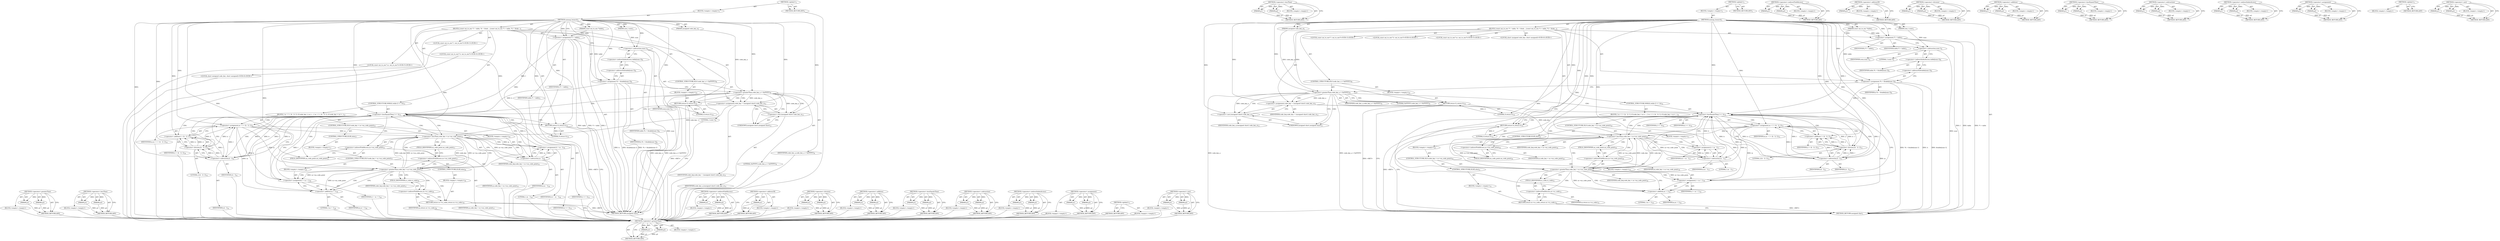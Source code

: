 digraph "&lt;operator&gt;.cast" {
vulnerable_136 [label=<(METHOD,&lt;operator&gt;.greaterThan)>];
vulnerable_137 [label=<(PARAM,p1)>];
vulnerable_138 [label=<(PARAM,p2)>];
vulnerable_139 [label=<(BLOCK,&lt;empty&gt;,&lt;empty&gt;)>];
vulnerable_140 [label=<(METHOD_RETURN,ANY)>];
vulnerable_161 [label=<(METHOD,&lt;operator&gt;.lessThan)>];
vulnerable_162 [label=<(PARAM,p1)>];
vulnerable_163 [label=<(PARAM,p2)>];
vulnerable_164 [label=<(BLOCK,&lt;empty&gt;,&lt;empty&gt;)>];
vulnerable_165 [label=<(METHOD_RETURN,ANY)>];
vulnerable_6 [label=<(METHOD,&lt;global&gt;)<SUB>1</SUB>>];
vulnerable_7 [label=<(BLOCK,&lt;empty&gt;,&lt;empty&gt;)<SUB>1</SUB>>];
vulnerable_8 [label=<(METHOD,unimap_bsearch)<SUB>1</SUB>>];
vulnerable_9 [label=<(PARAM,const uni_to_enc *table)<SUB>1</SUB>>];
vulnerable_10 [label=<(PARAM,unsigned code_key_a)<SUB>1</SUB>>];
vulnerable_11 [label=<(PARAM,size_t num)<SUB>1</SUB>>];
vulnerable_12 [label=<(BLOCK,{
	const uni_to_enc *l = table,
					 *h = &amp;tab...,{
	const uni_to_enc *l = table,
					 *h = &amp;tab...)<SUB>2</SUB>>];
vulnerable_13 [label="<(LOCAL,const uni_to_enc* l: uni_to_enc*)<SUB>3</SUB>>"];
vulnerable_14 [label="<(LOCAL,const uni_to_enc* h: uni_to_enc*)<SUB>4</SUB>>"];
vulnerable_15 [label="<(LOCAL,const uni_to_enc* m: uni_to_enc*)<SUB>5</SUB>>"];
vulnerable_16 [label=<(&lt;operator&gt;.assignment,*l = table)<SUB>3</SUB>>];
vulnerable_17 [label=<(IDENTIFIER,l,*l = table)<SUB>3</SUB>>];
vulnerable_18 [label=<(IDENTIFIER,table,*l = table)<SUB>3</SUB>>];
vulnerable_19 [label=<(&lt;operator&gt;.assignment,*h = &amp;table[num-1])<SUB>4</SUB>>];
vulnerable_20 [label=<(IDENTIFIER,h,*h = &amp;table[num-1])<SUB>4</SUB>>];
vulnerable_21 [label=<(&lt;operator&gt;.addressOf,&amp;table[num-1])<SUB>4</SUB>>];
vulnerable_22 [label=<(&lt;operator&gt;.indirectIndexAccess,table[num-1])<SUB>4</SUB>>];
vulnerable_23 [label=<(IDENTIFIER,table,*h = &amp;table[num-1])<SUB>4</SUB>>];
vulnerable_24 [label=<(&lt;operator&gt;.subtraction,num-1)<SUB>4</SUB>>];
vulnerable_25 [label=<(IDENTIFIER,num,num-1)<SUB>4</SUB>>];
vulnerable_26 [label=<(LITERAL,1,num-1)<SUB>4</SUB>>];
vulnerable_27 [label="<(LOCAL,short unsigned code_key: short unsigned)<SUB>6</SUB>>"];
vulnerable_28 [label=<(CONTROL_STRUCTURE,IF,if (code_key_a &gt; 0xFFFFU))<SUB>9</SUB>>];
vulnerable_29 [label=<(&lt;operator&gt;.greaterThan,code_key_a &gt; 0xFFFFU)<SUB>9</SUB>>];
vulnerable_30 [label=<(IDENTIFIER,code_key_a,code_key_a &gt; 0xFFFFU)<SUB>9</SUB>>];
vulnerable_31 [label=<(LITERAL,0xFFFFU,code_key_a &gt; 0xFFFFU)<SUB>9</SUB>>];
vulnerable_32 [label=<(BLOCK,&lt;empty&gt;,&lt;empty&gt;)<SUB>10</SUB>>];
vulnerable_33 [label=<(RETURN,return 0;,return 0;)<SUB>10</SUB>>];
vulnerable_34 [label=<(LITERAL,0,return 0;)<SUB>10</SUB>>];
vulnerable_35 [label=<(&lt;operator&gt;.assignment,code_key = (unsigned short) code_key_a)<SUB>12</SUB>>];
vulnerable_36 [label=<(IDENTIFIER,code_key,code_key = (unsigned short) code_key_a)<SUB>12</SUB>>];
vulnerable_37 [label=<(&lt;operator&gt;.cast,(unsigned short) code_key_a)<SUB>12</SUB>>];
vulnerable_38 [label=<(UNKNOWN,unsigned short,unsigned short)<SUB>12</SUB>>];
vulnerable_39 [label=<(IDENTIFIER,code_key_a,(unsigned short) code_key_a)<SUB>12</SUB>>];
vulnerable_40 [label=<(CONTROL_STRUCTURE,WHILE,while (l &lt;= h))<SUB>13</SUB>>];
vulnerable_41 [label=<(&lt;operator&gt;.lessEqualsThan,l &lt;= h)<SUB>13</SUB>>];
vulnerable_42 [label=<(IDENTIFIER,l,l &lt;= h)<SUB>13</SUB>>];
vulnerable_43 [label=<(IDENTIFIER,h,l &lt;= h)<SUB>13</SUB>>];
vulnerable_44 [label=<(BLOCK,{
 		m = l + (h - l) / 2;
 		if (code_key &lt; m-&gt;...,{
 		m = l + (h - l) / 2;
 		if (code_key &lt; m-&gt;...)<SUB>13</SUB>>];
vulnerable_45 [label=<(&lt;operator&gt;.assignment,m = l + (h - l) / 2)<SUB>14</SUB>>];
vulnerable_46 [label=<(IDENTIFIER,m,m = l + (h - l) / 2)<SUB>14</SUB>>];
vulnerable_47 [label=<(&lt;operator&gt;.addition,l + (h - l) / 2)<SUB>14</SUB>>];
vulnerable_48 [label=<(IDENTIFIER,l,l + (h - l) / 2)<SUB>14</SUB>>];
vulnerable_49 [label=<(&lt;operator&gt;.division,(h - l) / 2)<SUB>14</SUB>>];
vulnerable_50 [label=<(&lt;operator&gt;.subtraction,h - l)<SUB>14</SUB>>];
vulnerable_51 [label=<(IDENTIFIER,h,h - l)<SUB>14</SUB>>];
vulnerable_52 [label=<(IDENTIFIER,l,h - l)<SUB>14</SUB>>];
vulnerable_53 [label=<(LITERAL,2,(h - l) / 2)<SUB>14</SUB>>];
vulnerable_54 [label=<(CONTROL_STRUCTURE,IF,if (code_key &lt; m-&gt;un_code_point))<SUB>15</SUB>>];
vulnerable_55 [label=<(&lt;operator&gt;.lessThan,code_key &lt; m-&gt;un_code_point)<SUB>15</SUB>>];
vulnerable_56 [label=<(IDENTIFIER,code_key,code_key &lt; m-&gt;un_code_point)<SUB>15</SUB>>];
vulnerable_57 [label=<(&lt;operator&gt;.indirectFieldAccess,m-&gt;un_code_point)<SUB>15</SUB>>];
vulnerable_58 [label=<(IDENTIFIER,m,code_key &lt; m-&gt;un_code_point)<SUB>15</SUB>>];
vulnerable_59 [label=<(FIELD_IDENTIFIER,un_code_point,un_code_point)<SUB>15</SUB>>];
vulnerable_60 [label=<(BLOCK,&lt;empty&gt;,&lt;empty&gt;)<SUB>16</SUB>>];
vulnerable_61 [label=<(&lt;operator&gt;.assignment,h = m - 1)<SUB>16</SUB>>];
vulnerable_62 [label=<(IDENTIFIER,h,h = m - 1)<SUB>16</SUB>>];
vulnerable_63 [label=<(&lt;operator&gt;.subtraction,m - 1)<SUB>16</SUB>>];
vulnerable_64 [label=<(IDENTIFIER,m,m - 1)<SUB>16</SUB>>];
vulnerable_65 [label=<(LITERAL,1,m - 1)<SUB>16</SUB>>];
vulnerable_66 [label=<(CONTROL_STRUCTURE,ELSE,else)<SUB>17</SUB>>];
vulnerable_67 [label=<(BLOCK,&lt;empty&gt;,&lt;empty&gt;)<SUB>17</SUB>>];
vulnerable_68 [label=<(CONTROL_STRUCTURE,IF,if (code_key &gt; m-&gt;un_code_point))<SUB>17</SUB>>];
vulnerable_69 [label=<(&lt;operator&gt;.greaterThan,code_key &gt; m-&gt;un_code_point)<SUB>17</SUB>>];
vulnerable_70 [label=<(IDENTIFIER,code_key,code_key &gt; m-&gt;un_code_point)<SUB>17</SUB>>];
vulnerable_71 [label=<(&lt;operator&gt;.indirectFieldAccess,m-&gt;un_code_point)<SUB>17</SUB>>];
vulnerable_72 [label=<(IDENTIFIER,m,code_key &gt; m-&gt;un_code_point)<SUB>17</SUB>>];
vulnerable_73 [label=<(FIELD_IDENTIFIER,un_code_point,un_code_point)<SUB>17</SUB>>];
vulnerable_74 [label=<(BLOCK,&lt;empty&gt;,&lt;empty&gt;)<SUB>18</SUB>>];
vulnerable_75 [label=<(&lt;operator&gt;.assignment,l = m + 1)<SUB>18</SUB>>];
vulnerable_76 [label=<(IDENTIFIER,l,l = m + 1)<SUB>18</SUB>>];
vulnerable_77 [label=<(&lt;operator&gt;.addition,m + 1)<SUB>18</SUB>>];
vulnerable_78 [label=<(IDENTIFIER,m,m + 1)<SUB>18</SUB>>];
vulnerable_79 [label=<(LITERAL,1,m + 1)<SUB>18</SUB>>];
vulnerable_80 [label=<(CONTROL_STRUCTURE,ELSE,else)<SUB>20</SUB>>];
vulnerable_81 [label=<(BLOCK,&lt;empty&gt;,&lt;empty&gt;)<SUB>20</SUB>>];
vulnerable_82 [label=<(RETURN,return m-&gt;cs_code;,return m-&gt;cs_code;)<SUB>20</SUB>>];
vulnerable_83 [label=<(&lt;operator&gt;.indirectFieldAccess,m-&gt;cs_code)<SUB>20</SUB>>];
vulnerable_84 [label=<(IDENTIFIER,m,return m-&gt;cs_code;)<SUB>20</SUB>>];
vulnerable_85 [label=<(FIELD_IDENTIFIER,cs_code,cs_code)<SUB>20</SUB>>];
vulnerable_86 [label=<(RETURN,return 0;,return 0;)<SUB>22</SUB>>];
vulnerable_87 [label=<(LITERAL,0,return 0;)<SUB>22</SUB>>];
vulnerable_88 [label=<(METHOD_RETURN,unsigned char)<SUB>1</SUB>>];
vulnerable_90 [label=<(METHOD_RETURN,ANY)<SUB>1</SUB>>];
vulnerable_166 [label=<(METHOD,&lt;operator&gt;.indirectFieldAccess)>];
vulnerable_167 [label=<(PARAM,p1)>];
vulnerable_168 [label=<(PARAM,p2)>];
vulnerable_169 [label=<(BLOCK,&lt;empty&gt;,&lt;empty&gt;)>];
vulnerable_170 [label=<(METHOD_RETURN,ANY)>];
vulnerable_122 [label=<(METHOD,&lt;operator&gt;.addressOf)>];
vulnerable_123 [label=<(PARAM,p1)>];
vulnerable_124 [label=<(BLOCK,&lt;empty&gt;,&lt;empty&gt;)>];
vulnerable_125 [label=<(METHOD_RETURN,ANY)>];
vulnerable_156 [label=<(METHOD,&lt;operator&gt;.division)>];
vulnerable_157 [label=<(PARAM,p1)>];
vulnerable_158 [label=<(PARAM,p2)>];
vulnerable_159 [label=<(BLOCK,&lt;empty&gt;,&lt;empty&gt;)>];
vulnerable_160 [label=<(METHOD_RETURN,ANY)>];
vulnerable_151 [label=<(METHOD,&lt;operator&gt;.addition)>];
vulnerable_152 [label=<(PARAM,p1)>];
vulnerable_153 [label=<(PARAM,p2)>];
vulnerable_154 [label=<(BLOCK,&lt;empty&gt;,&lt;empty&gt;)>];
vulnerable_155 [label=<(METHOD_RETURN,ANY)>];
vulnerable_146 [label=<(METHOD,&lt;operator&gt;.lessEqualsThan)>];
vulnerable_147 [label=<(PARAM,p1)>];
vulnerable_148 [label=<(PARAM,p2)>];
vulnerable_149 [label=<(BLOCK,&lt;empty&gt;,&lt;empty&gt;)>];
vulnerable_150 [label=<(METHOD_RETURN,ANY)>];
vulnerable_131 [label=<(METHOD,&lt;operator&gt;.subtraction)>];
vulnerable_132 [label=<(PARAM,p1)>];
vulnerable_133 [label=<(PARAM,p2)>];
vulnerable_134 [label=<(BLOCK,&lt;empty&gt;,&lt;empty&gt;)>];
vulnerable_135 [label=<(METHOD_RETURN,ANY)>];
vulnerable_126 [label=<(METHOD,&lt;operator&gt;.indirectIndexAccess)>];
vulnerable_127 [label=<(PARAM,p1)>];
vulnerable_128 [label=<(PARAM,p2)>];
vulnerable_129 [label=<(BLOCK,&lt;empty&gt;,&lt;empty&gt;)>];
vulnerable_130 [label=<(METHOD_RETURN,ANY)>];
vulnerable_117 [label=<(METHOD,&lt;operator&gt;.assignment)>];
vulnerable_118 [label=<(PARAM,p1)>];
vulnerable_119 [label=<(PARAM,p2)>];
vulnerable_120 [label=<(BLOCK,&lt;empty&gt;,&lt;empty&gt;)>];
vulnerable_121 [label=<(METHOD_RETURN,ANY)>];
vulnerable_111 [label=<(METHOD,&lt;global&gt;)<SUB>1</SUB>>];
vulnerable_112 [label=<(BLOCK,&lt;empty&gt;,&lt;empty&gt;)>];
vulnerable_113 [label=<(METHOD_RETURN,ANY)>];
vulnerable_141 [label=<(METHOD,&lt;operator&gt;.cast)>];
vulnerable_142 [label=<(PARAM,p1)>];
vulnerable_143 [label=<(PARAM,p2)>];
vulnerable_144 [label=<(BLOCK,&lt;empty&gt;,&lt;empty&gt;)>];
vulnerable_145 [label=<(METHOD_RETURN,ANY)>];
fixed_136 [label=<(METHOD,&lt;operator&gt;.greaterThan)>];
fixed_137 [label=<(PARAM,p1)>];
fixed_138 [label=<(PARAM,p2)>];
fixed_139 [label=<(BLOCK,&lt;empty&gt;,&lt;empty&gt;)>];
fixed_140 [label=<(METHOD_RETURN,ANY)>];
fixed_161 [label=<(METHOD,&lt;operator&gt;.lessThan)>];
fixed_162 [label=<(PARAM,p1)>];
fixed_163 [label=<(PARAM,p2)>];
fixed_164 [label=<(BLOCK,&lt;empty&gt;,&lt;empty&gt;)>];
fixed_165 [label=<(METHOD_RETURN,ANY)>];
fixed_6 [label=<(METHOD,&lt;global&gt;)<SUB>1</SUB>>];
fixed_7 [label=<(BLOCK,&lt;empty&gt;,&lt;empty&gt;)<SUB>1</SUB>>];
fixed_8 [label=<(METHOD,unimap_bsearch)<SUB>1</SUB>>];
fixed_9 [label=<(PARAM,const uni_to_enc *table)<SUB>1</SUB>>];
fixed_10 [label=<(PARAM,unsigned code_key_a)<SUB>1</SUB>>];
fixed_11 [label=<(PARAM,size_t num)<SUB>1</SUB>>];
fixed_12 [label=<(BLOCK,{
	const uni_to_enc *l = table,
					 *h = &amp;tab...,{
	const uni_to_enc *l = table,
					 *h = &amp;tab...)<SUB>2</SUB>>];
fixed_13 [label="<(LOCAL,const uni_to_enc* l: uni_to_enc*)<SUB>3</SUB>>"];
fixed_14 [label="<(LOCAL,const uni_to_enc* h: uni_to_enc*)<SUB>4</SUB>>"];
fixed_15 [label="<(LOCAL,const uni_to_enc* m: uni_to_enc*)<SUB>5</SUB>>"];
fixed_16 [label=<(&lt;operator&gt;.assignment,*l = table)<SUB>3</SUB>>];
fixed_17 [label=<(IDENTIFIER,l,*l = table)<SUB>3</SUB>>];
fixed_18 [label=<(IDENTIFIER,table,*l = table)<SUB>3</SUB>>];
fixed_19 [label=<(&lt;operator&gt;.assignment,*h = &amp;table[num-1])<SUB>4</SUB>>];
fixed_20 [label=<(IDENTIFIER,h,*h = &amp;table[num-1])<SUB>4</SUB>>];
fixed_21 [label=<(&lt;operator&gt;.addressOf,&amp;table[num-1])<SUB>4</SUB>>];
fixed_22 [label=<(&lt;operator&gt;.indirectIndexAccess,table[num-1])<SUB>4</SUB>>];
fixed_23 [label=<(IDENTIFIER,table,*h = &amp;table[num-1])<SUB>4</SUB>>];
fixed_24 [label=<(&lt;operator&gt;.subtraction,num-1)<SUB>4</SUB>>];
fixed_25 [label=<(IDENTIFIER,num,num-1)<SUB>4</SUB>>];
fixed_26 [label=<(LITERAL,1,num-1)<SUB>4</SUB>>];
fixed_27 [label="<(LOCAL,short unsigned code_key: short unsigned)<SUB>6</SUB>>"];
fixed_28 [label=<(CONTROL_STRUCTURE,IF,if (code_key_a &gt; 0xFFFFU))<SUB>9</SUB>>];
fixed_29 [label=<(&lt;operator&gt;.greaterThan,code_key_a &gt; 0xFFFFU)<SUB>9</SUB>>];
fixed_30 [label=<(IDENTIFIER,code_key_a,code_key_a &gt; 0xFFFFU)<SUB>9</SUB>>];
fixed_31 [label=<(LITERAL,0xFFFFU,code_key_a &gt; 0xFFFFU)<SUB>9</SUB>>];
fixed_32 [label=<(BLOCK,&lt;empty&gt;,&lt;empty&gt;)<SUB>10</SUB>>];
fixed_33 [label=<(RETURN,return 0;,return 0;)<SUB>10</SUB>>];
fixed_34 [label=<(LITERAL,0,return 0;)<SUB>10</SUB>>];
fixed_35 [label=<(&lt;operator&gt;.assignment,code_key = (unsigned short) code_key_a)<SUB>12</SUB>>];
fixed_36 [label=<(IDENTIFIER,code_key,code_key = (unsigned short) code_key_a)<SUB>12</SUB>>];
fixed_37 [label=<(&lt;operator&gt;.cast,(unsigned short) code_key_a)<SUB>12</SUB>>];
fixed_38 [label=<(UNKNOWN,unsigned short,unsigned short)<SUB>12</SUB>>];
fixed_39 [label=<(IDENTIFIER,code_key_a,(unsigned short) code_key_a)<SUB>12</SUB>>];
fixed_40 [label=<(CONTROL_STRUCTURE,WHILE,while (l &lt;= h))<SUB>14</SUB>>];
fixed_41 [label=<(&lt;operator&gt;.lessEqualsThan,l &lt;= h)<SUB>14</SUB>>];
fixed_42 [label=<(IDENTIFIER,l,l &lt;= h)<SUB>14</SUB>>];
fixed_43 [label=<(IDENTIFIER,h,l &lt;= h)<SUB>14</SUB>>];
fixed_44 [label=<(BLOCK,{
 		m = l + (h - l) / 2;
 		if (code_key &lt; m-&gt;...,{
 		m = l + (h - l) / 2;
 		if (code_key &lt; m-&gt;...)<SUB>14</SUB>>];
fixed_45 [label=<(&lt;operator&gt;.assignment,m = l + (h - l) / 2)<SUB>15</SUB>>];
fixed_46 [label=<(IDENTIFIER,m,m = l + (h - l) / 2)<SUB>15</SUB>>];
fixed_47 [label=<(&lt;operator&gt;.addition,l + (h - l) / 2)<SUB>15</SUB>>];
fixed_48 [label=<(IDENTIFIER,l,l + (h - l) / 2)<SUB>15</SUB>>];
fixed_49 [label=<(&lt;operator&gt;.division,(h - l) / 2)<SUB>15</SUB>>];
fixed_50 [label=<(&lt;operator&gt;.subtraction,h - l)<SUB>15</SUB>>];
fixed_51 [label=<(IDENTIFIER,h,h - l)<SUB>15</SUB>>];
fixed_52 [label=<(IDENTIFIER,l,h - l)<SUB>15</SUB>>];
fixed_53 [label=<(LITERAL,2,(h - l) / 2)<SUB>15</SUB>>];
fixed_54 [label=<(CONTROL_STRUCTURE,IF,if (code_key &lt; m-&gt;un_code_point))<SUB>16</SUB>>];
fixed_55 [label=<(&lt;operator&gt;.lessThan,code_key &lt; m-&gt;un_code_point)<SUB>16</SUB>>];
fixed_56 [label=<(IDENTIFIER,code_key,code_key &lt; m-&gt;un_code_point)<SUB>16</SUB>>];
fixed_57 [label=<(&lt;operator&gt;.indirectFieldAccess,m-&gt;un_code_point)<SUB>16</SUB>>];
fixed_58 [label=<(IDENTIFIER,m,code_key &lt; m-&gt;un_code_point)<SUB>16</SUB>>];
fixed_59 [label=<(FIELD_IDENTIFIER,un_code_point,un_code_point)<SUB>16</SUB>>];
fixed_60 [label=<(BLOCK,&lt;empty&gt;,&lt;empty&gt;)<SUB>17</SUB>>];
fixed_61 [label=<(&lt;operator&gt;.assignment,h = m - 1)<SUB>17</SUB>>];
fixed_62 [label=<(IDENTIFIER,h,h = m - 1)<SUB>17</SUB>>];
fixed_63 [label=<(&lt;operator&gt;.subtraction,m - 1)<SUB>17</SUB>>];
fixed_64 [label=<(IDENTIFIER,m,m - 1)<SUB>17</SUB>>];
fixed_65 [label=<(LITERAL,1,m - 1)<SUB>17</SUB>>];
fixed_66 [label=<(CONTROL_STRUCTURE,ELSE,else)<SUB>18</SUB>>];
fixed_67 [label=<(BLOCK,&lt;empty&gt;,&lt;empty&gt;)<SUB>18</SUB>>];
fixed_68 [label=<(CONTROL_STRUCTURE,IF,if (code_key &gt; m-&gt;un_code_point))<SUB>18</SUB>>];
fixed_69 [label=<(&lt;operator&gt;.greaterThan,code_key &gt; m-&gt;un_code_point)<SUB>18</SUB>>];
fixed_70 [label=<(IDENTIFIER,code_key,code_key &gt; m-&gt;un_code_point)<SUB>18</SUB>>];
fixed_71 [label=<(&lt;operator&gt;.indirectFieldAccess,m-&gt;un_code_point)<SUB>18</SUB>>];
fixed_72 [label=<(IDENTIFIER,m,code_key &gt; m-&gt;un_code_point)<SUB>18</SUB>>];
fixed_73 [label=<(FIELD_IDENTIFIER,un_code_point,un_code_point)<SUB>18</SUB>>];
fixed_74 [label=<(BLOCK,&lt;empty&gt;,&lt;empty&gt;)<SUB>19</SUB>>];
fixed_75 [label=<(&lt;operator&gt;.assignment,l = m + 1)<SUB>19</SUB>>];
fixed_76 [label=<(IDENTIFIER,l,l = m + 1)<SUB>19</SUB>>];
fixed_77 [label=<(&lt;operator&gt;.addition,m + 1)<SUB>19</SUB>>];
fixed_78 [label=<(IDENTIFIER,m,m + 1)<SUB>19</SUB>>];
fixed_79 [label=<(LITERAL,1,m + 1)<SUB>19</SUB>>];
fixed_80 [label=<(CONTROL_STRUCTURE,ELSE,else)<SUB>21</SUB>>];
fixed_81 [label=<(BLOCK,&lt;empty&gt;,&lt;empty&gt;)<SUB>21</SUB>>];
fixed_82 [label=<(RETURN,return m-&gt;cs_code;,return m-&gt;cs_code;)<SUB>21</SUB>>];
fixed_83 [label=<(&lt;operator&gt;.indirectFieldAccess,m-&gt;cs_code)<SUB>21</SUB>>];
fixed_84 [label=<(IDENTIFIER,m,return m-&gt;cs_code;)<SUB>21</SUB>>];
fixed_85 [label=<(FIELD_IDENTIFIER,cs_code,cs_code)<SUB>21</SUB>>];
fixed_86 [label=<(RETURN,return 0;,return 0;)<SUB>23</SUB>>];
fixed_87 [label=<(LITERAL,0,return 0;)<SUB>23</SUB>>];
fixed_88 [label=<(METHOD_RETURN,unsigned char)<SUB>1</SUB>>];
fixed_90 [label=<(METHOD_RETURN,ANY)<SUB>1</SUB>>];
fixed_166 [label=<(METHOD,&lt;operator&gt;.indirectFieldAccess)>];
fixed_167 [label=<(PARAM,p1)>];
fixed_168 [label=<(PARAM,p2)>];
fixed_169 [label=<(BLOCK,&lt;empty&gt;,&lt;empty&gt;)>];
fixed_170 [label=<(METHOD_RETURN,ANY)>];
fixed_122 [label=<(METHOD,&lt;operator&gt;.addressOf)>];
fixed_123 [label=<(PARAM,p1)>];
fixed_124 [label=<(BLOCK,&lt;empty&gt;,&lt;empty&gt;)>];
fixed_125 [label=<(METHOD_RETURN,ANY)>];
fixed_156 [label=<(METHOD,&lt;operator&gt;.division)>];
fixed_157 [label=<(PARAM,p1)>];
fixed_158 [label=<(PARAM,p2)>];
fixed_159 [label=<(BLOCK,&lt;empty&gt;,&lt;empty&gt;)>];
fixed_160 [label=<(METHOD_RETURN,ANY)>];
fixed_151 [label=<(METHOD,&lt;operator&gt;.addition)>];
fixed_152 [label=<(PARAM,p1)>];
fixed_153 [label=<(PARAM,p2)>];
fixed_154 [label=<(BLOCK,&lt;empty&gt;,&lt;empty&gt;)>];
fixed_155 [label=<(METHOD_RETURN,ANY)>];
fixed_146 [label=<(METHOD,&lt;operator&gt;.lessEqualsThan)>];
fixed_147 [label=<(PARAM,p1)>];
fixed_148 [label=<(PARAM,p2)>];
fixed_149 [label=<(BLOCK,&lt;empty&gt;,&lt;empty&gt;)>];
fixed_150 [label=<(METHOD_RETURN,ANY)>];
fixed_131 [label=<(METHOD,&lt;operator&gt;.subtraction)>];
fixed_132 [label=<(PARAM,p1)>];
fixed_133 [label=<(PARAM,p2)>];
fixed_134 [label=<(BLOCK,&lt;empty&gt;,&lt;empty&gt;)>];
fixed_135 [label=<(METHOD_RETURN,ANY)>];
fixed_126 [label=<(METHOD,&lt;operator&gt;.indirectIndexAccess)>];
fixed_127 [label=<(PARAM,p1)>];
fixed_128 [label=<(PARAM,p2)>];
fixed_129 [label=<(BLOCK,&lt;empty&gt;,&lt;empty&gt;)>];
fixed_130 [label=<(METHOD_RETURN,ANY)>];
fixed_117 [label=<(METHOD,&lt;operator&gt;.assignment)>];
fixed_118 [label=<(PARAM,p1)>];
fixed_119 [label=<(PARAM,p2)>];
fixed_120 [label=<(BLOCK,&lt;empty&gt;,&lt;empty&gt;)>];
fixed_121 [label=<(METHOD_RETURN,ANY)>];
fixed_111 [label=<(METHOD,&lt;global&gt;)<SUB>1</SUB>>];
fixed_112 [label=<(BLOCK,&lt;empty&gt;,&lt;empty&gt;)>];
fixed_113 [label=<(METHOD_RETURN,ANY)>];
fixed_141 [label=<(METHOD,&lt;operator&gt;.cast)>];
fixed_142 [label=<(PARAM,p1)>];
fixed_143 [label=<(PARAM,p2)>];
fixed_144 [label=<(BLOCK,&lt;empty&gt;,&lt;empty&gt;)>];
fixed_145 [label=<(METHOD_RETURN,ANY)>];
vulnerable_136 -> vulnerable_137  [key=0, label="AST: "];
vulnerable_136 -> vulnerable_137  [key=1, label="DDG: "];
vulnerable_136 -> vulnerable_139  [key=0, label="AST: "];
vulnerable_136 -> vulnerable_138  [key=0, label="AST: "];
vulnerable_136 -> vulnerable_138  [key=1, label="DDG: "];
vulnerable_136 -> vulnerable_140  [key=0, label="AST: "];
vulnerable_136 -> vulnerable_140  [key=1, label="CFG: "];
vulnerable_137 -> vulnerable_140  [key=0, label="DDG: p1"];
vulnerable_138 -> vulnerable_140  [key=0, label="DDG: p2"];
vulnerable_139 -> fixed_136  [key=0];
vulnerable_140 -> fixed_136  [key=0];
vulnerable_161 -> vulnerable_162  [key=0, label="AST: "];
vulnerable_161 -> vulnerable_162  [key=1, label="DDG: "];
vulnerable_161 -> vulnerable_164  [key=0, label="AST: "];
vulnerable_161 -> vulnerable_163  [key=0, label="AST: "];
vulnerable_161 -> vulnerable_163  [key=1, label="DDG: "];
vulnerable_161 -> vulnerable_165  [key=0, label="AST: "];
vulnerable_161 -> vulnerable_165  [key=1, label="CFG: "];
vulnerable_162 -> vulnerable_165  [key=0, label="DDG: p1"];
vulnerable_163 -> vulnerable_165  [key=0, label="DDG: p2"];
vulnerable_164 -> fixed_136  [key=0];
vulnerable_165 -> fixed_136  [key=0];
vulnerable_6 -> vulnerable_7  [key=0, label="AST: "];
vulnerable_6 -> vulnerable_90  [key=0, label="AST: "];
vulnerable_6 -> vulnerable_90  [key=1, label="CFG: "];
vulnerable_7 -> vulnerable_8  [key=0, label="AST: "];
vulnerable_8 -> vulnerable_9  [key=0, label="AST: "];
vulnerable_8 -> vulnerable_9  [key=1, label="DDG: "];
vulnerable_8 -> vulnerable_10  [key=0, label="AST: "];
vulnerable_8 -> vulnerable_10  [key=1, label="DDG: "];
vulnerable_8 -> vulnerable_11  [key=0, label="AST: "];
vulnerable_8 -> vulnerable_11  [key=1, label="DDG: "];
vulnerable_8 -> vulnerable_12  [key=0, label="AST: "];
vulnerable_8 -> vulnerable_88  [key=0, label="AST: "];
vulnerable_8 -> vulnerable_16  [key=0, label="CFG: "];
vulnerable_8 -> vulnerable_16  [key=1, label="DDG: "];
vulnerable_8 -> vulnerable_19  [key=0, label="DDG: "];
vulnerable_8 -> vulnerable_35  [key=0, label="DDG: "];
vulnerable_8 -> vulnerable_86  [key=0, label="DDG: "];
vulnerable_8 -> vulnerable_87  [key=0, label="DDG: "];
vulnerable_8 -> vulnerable_29  [key=0, label="DDG: "];
vulnerable_8 -> vulnerable_33  [key=0, label="DDG: "];
vulnerable_8 -> vulnerable_37  [key=0, label="DDG: "];
vulnerable_8 -> vulnerable_41  [key=0, label="DDG: "];
vulnerable_8 -> vulnerable_45  [key=0, label="DDG: "];
vulnerable_8 -> vulnerable_34  [key=0, label="DDG: "];
vulnerable_8 -> vulnerable_24  [key=0, label="DDG: "];
vulnerable_8 -> vulnerable_47  [key=0, label="DDG: "];
vulnerable_8 -> vulnerable_55  [key=0, label="DDG: "];
vulnerable_8 -> vulnerable_49  [key=0, label="DDG: "];
vulnerable_8 -> vulnerable_50  [key=0, label="DDG: "];
vulnerable_8 -> vulnerable_63  [key=0, label="DDG: "];
vulnerable_8 -> vulnerable_69  [key=0, label="DDG: "];
vulnerable_8 -> vulnerable_75  [key=0, label="DDG: "];
vulnerable_8 -> vulnerable_77  [key=0, label="DDG: "];
vulnerable_9 -> vulnerable_16  [key=0, label="DDG: table"];
vulnerable_9 -> vulnerable_19  [key=0, label="DDG: table"];
vulnerable_10 -> vulnerable_29  [key=0, label="DDG: code_key_a"];
vulnerable_11 -> vulnerable_24  [key=0, label="DDG: num"];
vulnerable_12 -> vulnerable_13  [key=0, label="AST: "];
vulnerable_12 -> vulnerable_14  [key=0, label="AST: "];
vulnerable_12 -> vulnerable_15  [key=0, label="AST: "];
vulnerable_12 -> vulnerable_16  [key=0, label="AST: "];
vulnerable_12 -> vulnerable_19  [key=0, label="AST: "];
vulnerable_12 -> vulnerable_27  [key=0, label="AST: "];
vulnerable_12 -> vulnerable_28  [key=0, label="AST: "];
vulnerable_12 -> vulnerable_35  [key=0, label="AST: "];
vulnerable_12 -> vulnerable_40  [key=0, label="AST: "];
vulnerable_12 -> vulnerable_86  [key=0, label="AST: "];
vulnerable_13 -> fixed_136  [key=0];
vulnerable_14 -> fixed_136  [key=0];
vulnerable_15 -> fixed_136  [key=0];
vulnerable_16 -> vulnerable_17  [key=0, label="AST: "];
vulnerable_16 -> vulnerable_18  [key=0, label="AST: "];
vulnerable_16 -> vulnerable_24  [key=0, label="CFG: "];
vulnerable_16 -> vulnerable_88  [key=0, label="DDG: l"];
vulnerable_16 -> vulnerable_88  [key=1, label="DDG: table"];
vulnerable_16 -> vulnerable_88  [key=2, label="DDG: *l = table"];
vulnerable_16 -> vulnerable_41  [key=0, label="DDG: l"];
vulnerable_17 -> fixed_136  [key=0];
vulnerable_18 -> fixed_136  [key=0];
vulnerable_19 -> vulnerable_20  [key=0, label="AST: "];
vulnerable_19 -> vulnerable_21  [key=0, label="AST: "];
vulnerable_19 -> vulnerable_29  [key=0, label="CFG: "];
vulnerable_19 -> vulnerable_88  [key=0, label="DDG: h"];
vulnerable_19 -> vulnerable_88  [key=1, label="DDG: &amp;table[num-1]"];
vulnerable_19 -> vulnerable_88  [key=2, label="DDG: *h = &amp;table[num-1]"];
vulnerable_19 -> vulnerable_41  [key=0, label="DDG: h"];
vulnerable_20 -> fixed_136  [key=0];
vulnerable_21 -> vulnerable_22  [key=0, label="AST: "];
vulnerable_21 -> vulnerable_19  [key=0, label="CFG: "];
vulnerable_22 -> vulnerable_23  [key=0, label="AST: "];
vulnerable_22 -> vulnerable_24  [key=0, label="AST: "];
vulnerable_22 -> vulnerable_21  [key=0, label="CFG: "];
vulnerable_23 -> fixed_136  [key=0];
vulnerable_24 -> vulnerable_25  [key=0, label="AST: "];
vulnerable_24 -> vulnerable_26  [key=0, label="AST: "];
vulnerable_24 -> vulnerable_22  [key=0, label="CFG: "];
vulnerable_24 -> vulnerable_88  [key=0, label="DDG: num"];
vulnerable_25 -> fixed_136  [key=0];
vulnerable_26 -> fixed_136  [key=0];
vulnerable_27 -> fixed_136  [key=0];
vulnerable_28 -> vulnerable_29  [key=0, label="AST: "];
vulnerable_28 -> vulnerable_32  [key=0, label="AST: "];
vulnerable_29 -> vulnerable_30  [key=0, label="AST: "];
vulnerable_29 -> vulnerable_31  [key=0, label="AST: "];
vulnerable_29 -> vulnerable_33  [key=0, label="CFG: "];
vulnerable_29 -> vulnerable_33  [key=1, label="CDG: "];
vulnerable_29 -> vulnerable_38  [key=0, label="CFG: "];
vulnerable_29 -> vulnerable_38  [key=1, label="CDG: "];
vulnerable_29 -> vulnerable_88  [key=0, label="DDG: code_key_a"];
vulnerable_29 -> vulnerable_88  [key=1, label="DDG: code_key_a &gt; 0xFFFFU"];
vulnerable_29 -> vulnerable_35  [key=0, label="DDG: code_key_a"];
vulnerable_29 -> vulnerable_35  [key=1, label="CDG: "];
vulnerable_29 -> vulnerable_37  [key=0, label="DDG: code_key_a"];
vulnerable_29 -> vulnerable_37  [key=1, label="CDG: "];
vulnerable_29 -> vulnerable_41  [key=0, label="CDG: "];
vulnerable_30 -> fixed_136  [key=0];
vulnerable_31 -> fixed_136  [key=0];
vulnerable_32 -> vulnerable_33  [key=0, label="AST: "];
vulnerable_33 -> vulnerable_34  [key=0, label="AST: "];
vulnerable_33 -> vulnerable_88  [key=0, label="CFG: "];
vulnerable_33 -> vulnerable_88  [key=1, label="DDG: &lt;RET&gt;"];
vulnerable_34 -> vulnerable_33  [key=0, label="DDG: 0"];
vulnerable_35 -> vulnerable_36  [key=0, label="AST: "];
vulnerable_35 -> vulnerable_37  [key=0, label="AST: "];
vulnerable_35 -> vulnerable_41  [key=0, label="CFG: "];
vulnerable_35 -> vulnerable_55  [key=0, label="DDG: code_key"];
vulnerable_36 -> fixed_136  [key=0];
vulnerable_37 -> vulnerable_38  [key=0, label="AST: "];
vulnerable_37 -> vulnerable_39  [key=0, label="AST: "];
vulnerable_37 -> vulnerable_35  [key=0, label="CFG: "];
vulnerable_38 -> vulnerable_37  [key=0, label="CFG: "];
vulnerable_39 -> fixed_136  [key=0];
vulnerable_40 -> vulnerable_41  [key=0, label="AST: "];
vulnerable_40 -> vulnerable_44  [key=0, label="AST: "];
vulnerable_41 -> vulnerable_42  [key=0, label="AST: "];
vulnerable_41 -> vulnerable_43  [key=0, label="AST: "];
vulnerable_41 -> vulnerable_50  [key=0, label="CFG: "];
vulnerable_41 -> vulnerable_50  [key=1, label="DDG: h"];
vulnerable_41 -> vulnerable_50  [key=2, label="DDG: l"];
vulnerable_41 -> vulnerable_50  [key=3, label="CDG: "];
vulnerable_41 -> vulnerable_86  [key=0, label="CFG: "];
vulnerable_41 -> vulnerable_86  [key=1, label="CDG: "];
vulnerable_41 -> vulnerable_47  [key=0, label="CDG: "];
vulnerable_41 -> vulnerable_49  [key=0, label="CDG: "];
vulnerable_41 -> vulnerable_57  [key=0, label="CDG: "];
vulnerable_41 -> vulnerable_45  [key=0, label="CDG: "];
vulnerable_41 -> vulnerable_59  [key=0, label="CDG: "];
vulnerable_41 -> vulnerable_55  [key=0, label="CDG: "];
vulnerable_42 -> fixed_136  [key=0];
vulnerable_43 -> fixed_136  [key=0];
vulnerable_44 -> vulnerable_45  [key=0, label="AST: "];
vulnerable_44 -> vulnerable_54  [key=0, label="AST: "];
vulnerable_45 -> vulnerable_46  [key=0, label="AST: "];
vulnerable_45 -> vulnerable_47  [key=0, label="AST: "];
vulnerable_45 -> vulnerable_59  [key=0, label="CFG: "];
vulnerable_45 -> vulnerable_55  [key=0, label="DDG: m"];
vulnerable_45 -> vulnerable_63  [key=0, label="DDG: m"];
vulnerable_45 -> vulnerable_69  [key=0, label="DDG: m"];
vulnerable_45 -> vulnerable_75  [key=0, label="DDG: m"];
vulnerable_45 -> vulnerable_77  [key=0, label="DDG: m"];
vulnerable_46 -> fixed_136  [key=0];
vulnerable_47 -> vulnerable_48  [key=0, label="AST: "];
vulnerable_47 -> vulnerable_49  [key=0, label="AST: "];
vulnerable_47 -> vulnerable_45  [key=0, label="CFG: "];
vulnerable_48 -> fixed_136  [key=0];
vulnerable_49 -> vulnerable_50  [key=0, label="AST: "];
vulnerable_49 -> vulnerable_53  [key=0, label="AST: "];
vulnerable_49 -> vulnerable_47  [key=0, label="CFG: "];
vulnerable_49 -> vulnerable_47  [key=1, label="DDG: h - l"];
vulnerable_49 -> vulnerable_47  [key=2, label="DDG: 2"];
vulnerable_49 -> vulnerable_45  [key=0, label="DDG: h - l"];
vulnerable_49 -> vulnerable_45  [key=1, label="DDG: 2"];
vulnerable_50 -> vulnerable_51  [key=0, label="AST: "];
vulnerable_50 -> vulnerable_52  [key=0, label="AST: "];
vulnerable_50 -> vulnerable_49  [key=0, label="CFG: "];
vulnerable_50 -> vulnerable_49  [key=1, label="DDG: h"];
vulnerable_50 -> vulnerable_49  [key=2, label="DDG: l"];
vulnerable_50 -> vulnerable_41  [key=0, label="DDG: l"];
vulnerable_50 -> vulnerable_41  [key=1, label="DDG: h"];
vulnerable_50 -> vulnerable_45  [key=0, label="DDG: l"];
vulnerable_50 -> vulnerable_47  [key=0, label="DDG: l"];
vulnerable_51 -> fixed_136  [key=0];
vulnerable_52 -> fixed_136  [key=0];
vulnerable_53 -> fixed_136  [key=0];
vulnerable_54 -> vulnerable_55  [key=0, label="AST: "];
vulnerable_54 -> vulnerable_60  [key=0, label="AST: "];
vulnerable_54 -> vulnerable_66  [key=0, label="AST: "];
vulnerable_55 -> vulnerable_56  [key=0, label="AST: "];
vulnerable_55 -> vulnerable_57  [key=0, label="AST: "];
vulnerable_55 -> vulnerable_63  [key=0, label="CFG: "];
vulnerable_55 -> vulnerable_63  [key=1, label="DDG: m-&gt;un_code_point"];
vulnerable_55 -> vulnerable_63  [key=2, label="CDG: "];
vulnerable_55 -> vulnerable_73  [key=0, label="CFG: "];
vulnerable_55 -> vulnerable_73  [key=1, label="CDG: "];
vulnerable_55 -> vulnerable_69  [key=0, label="DDG: code_key"];
vulnerable_55 -> vulnerable_69  [key=1, label="DDG: m-&gt;un_code_point"];
vulnerable_55 -> vulnerable_69  [key=2, label="CDG: "];
vulnerable_55 -> vulnerable_61  [key=0, label="CDG: "];
vulnerable_55 -> vulnerable_71  [key=0, label="CDG: "];
vulnerable_55 -> vulnerable_41  [key=0, label="CDG: "];
vulnerable_56 -> fixed_136  [key=0];
vulnerable_57 -> vulnerable_58  [key=0, label="AST: "];
vulnerable_57 -> vulnerable_59  [key=0, label="AST: "];
vulnerable_57 -> vulnerable_55  [key=0, label="CFG: "];
vulnerable_58 -> fixed_136  [key=0];
vulnerable_59 -> vulnerable_57  [key=0, label="CFG: "];
vulnerable_60 -> vulnerable_61  [key=0, label="AST: "];
vulnerable_61 -> vulnerable_62  [key=0, label="AST: "];
vulnerable_61 -> vulnerable_63  [key=0, label="AST: "];
vulnerable_61 -> vulnerable_41  [key=0, label="CFG: "];
vulnerable_61 -> vulnerable_41  [key=1, label="DDG: h"];
vulnerable_62 -> fixed_136  [key=0];
vulnerable_63 -> vulnerable_64  [key=0, label="AST: "];
vulnerable_63 -> vulnerable_65  [key=0, label="AST: "];
vulnerable_63 -> vulnerable_61  [key=0, label="CFG: "];
vulnerable_63 -> vulnerable_61  [key=1, label="DDG: m"];
vulnerable_63 -> vulnerable_61  [key=2, label="DDG: 1"];
vulnerable_64 -> fixed_136  [key=0];
vulnerable_65 -> fixed_136  [key=0];
vulnerable_66 -> vulnerable_67  [key=0, label="AST: "];
vulnerable_67 -> vulnerable_68  [key=0, label="AST: "];
vulnerable_68 -> vulnerable_69  [key=0, label="AST: "];
vulnerable_68 -> vulnerable_74  [key=0, label="AST: "];
vulnerable_68 -> vulnerable_80  [key=0, label="AST: "];
vulnerable_69 -> vulnerable_70  [key=0, label="AST: "];
vulnerable_69 -> vulnerable_71  [key=0, label="AST: "];
vulnerable_69 -> vulnerable_77  [key=0, label="CFG: "];
vulnerable_69 -> vulnerable_77  [key=1, label="DDG: m-&gt;un_code_point"];
vulnerable_69 -> vulnerable_77  [key=2, label="CDG: "];
vulnerable_69 -> vulnerable_85  [key=0, label="CFG: "];
vulnerable_69 -> vulnerable_85  [key=1, label="CDG: "];
vulnerable_69 -> vulnerable_55  [key=0, label="DDG: code_key"];
vulnerable_69 -> vulnerable_55  [key=1, label="DDG: m-&gt;un_code_point"];
vulnerable_69 -> vulnerable_75  [key=0, label="DDG: m-&gt;un_code_point"];
vulnerable_69 -> vulnerable_75  [key=1, label="CDG: "];
vulnerable_69 -> vulnerable_83  [key=0, label="CDG: "];
vulnerable_69 -> vulnerable_41  [key=0, label="CDG: "];
vulnerable_69 -> vulnerable_82  [key=0, label="CDG: "];
vulnerable_70 -> fixed_136  [key=0];
vulnerable_71 -> vulnerable_72  [key=0, label="AST: "];
vulnerable_71 -> vulnerable_73  [key=0, label="AST: "];
vulnerable_71 -> vulnerable_69  [key=0, label="CFG: "];
vulnerable_72 -> fixed_136  [key=0];
vulnerable_73 -> vulnerable_71  [key=0, label="CFG: "];
vulnerable_74 -> vulnerable_75  [key=0, label="AST: "];
vulnerable_75 -> vulnerable_76  [key=0, label="AST: "];
vulnerable_75 -> vulnerable_77  [key=0, label="AST: "];
vulnerable_75 -> vulnerable_41  [key=0, label="CFG: "];
vulnerable_75 -> vulnerable_41  [key=1, label="DDG: l"];
vulnerable_76 -> fixed_136  [key=0];
vulnerable_77 -> vulnerable_78  [key=0, label="AST: "];
vulnerable_77 -> vulnerable_79  [key=0, label="AST: "];
vulnerable_77 -> vulnerable_75  [key=0, label="CFG: "];
vulnerable_78 -> fixed_136  [key=0];
vulnerable_79 -> fixed_136  [key=0];
vulnerable_80 -> vulnerable_81  [key=0, label="AST: "];
vulnerable_81 -> vulnerable_82  [key=0, label="AST: "];
vulnerable_82 -> vulnerable_83  [key=0, label="AST: "];
vulnerable_82 -> vulnerable_88  [key=0, label="CFG: "];
vulnerable_82 -> vulnerable_88  [key=1, label="DDG: &lt;RET&gt;"];
vulnerable_83 -> vulnerable_84  [key=0, label="AST: "];
vulnerable_83 -> vulnerable_85  [key=0, label="AST: "];
vulnerable_83 -> vulnerable_82  [key=0, label="CFG: "];
vulnerable_84 -> fixed_136  [key=0];
vulnerable_85 -> vulnerable_83  [key=0, label="CFG: "];
vulnerable_86 -> vulnerable_87  [key=0, label="AST: "];
vulnerable_86 -> vulnerable_88  [key=0, label="CFG: "];
vulnerable_86 -> vulnerable_88  [key=1, label="DDG: &lt;RET&gt;"];
vulnerable_87 -> vulnerable_86  [key=0, label="DDG: 0"];
vulnerable_88 -> fixed_136  [key=0];
vulnerable_90 -> fixed_136  [key=0];
vulnerable_166 -> vulnerable_167  [key=0, label="AST: "];
vulnerable_166 -> vulnerable_167  [key=1, label="DDG: "];
vulnerable_166 -> vulnerable_169  [key=0, label="AST: "];
vulnerable_166 -> vulnerable_168  [key=0, label="AST: "];
vulnerable_166 -> vulnerable_168  [key=1, label="DDG: "];
vulnerable_166 -> vulnerable_170  [key=0, label="AST: "];
vulnerable_166 -> vulnerable_170  [key=1, label="CFG: "];
vulnerable_167 -> vulnerable_170  [key=0, label="DDG: p1"];
vulnerable_168 -> vulnerable_170  [key=0, label="DDG: p2"];
vulnerable_169 -> fixed_136  [key=0];
vulnerable_170 -> fixed_136  [key=0];
vulnerable_122 -> vulnerable_123  [key=0, label="AST: "];
vulnerable_122 -> vulnerable_123  [key=1, label="DDG: "];
vulnerable_122 -> vulnerable_124  [key=0, label="AST: "];
vulnerable_122 -> vulnerable_125  [key=0, label="AST: "];
vulnerable_122 -> vulnerable_125  [key=1, label="CFG: "];
vulnerable_123 -> vulnerable_125  [key=0, label="DDG: p1"];
vulnerable_124 -> fixed_136  [key=0];
vulnerable_125 -> fixed_136  [key=0];
vulnerable_156 -> vulnerable_157  [key=0, label="AST: "];
vulnerable_156 -> vulnerable_157  [key=1, label="DDG: "];
vulnerable_156 -> vulnerable_159  [key=0, label="AST: "];
vulnerable_156 -> vulnerable_158  [key=0, label="AST: "];
vulnerable_156 -> vulnerable_158  [key=1, label="DDG: "];
vulnerable_156 -> vulnerable_160  [key=0, label="AST: "];
vulnerable_156 -> vulnerable_160  [key=1, label="CFG: "];
vulnerable_157 -> vulnerable_160  [key=0, label="DDG: p1"];
vulnerable_158 -> vulnerable_160  [key=0, label="DDG: p2"];
vulnerable_159 -> fixed_136  [key=0];
vulnerable_160 -> fixed_136  [key=0];
vulnerable_151 -> vulnerable_152  [key=0, label="AST: "];
vulnerable_151 -> vulnerable_152  [key=1, label="DDG: "];
vulnerable_151 -> vulnerable_154  [key=0, label="AST: "];
vulnerable_151 -> vulnerable_153  [key=0, label="AST: "];
vulnerable_151 -> vulnerable_153  [key=1, label="DDG: "];
vulnerable_151 -> vulnerable_155  [key=0, label="AST: "];
vulnerable_151 -> vulnerable_155  [key=1, label="CFG: "];
vulnerable_152 -> vulnerable_155  [key=0, label="DDG: p1"];
vulnerable_153 -> vulnerable_155  [key=0, label="DDG: p2"];
vulnerable_154 -> fixed_136  [key=0];
vulnerable_155 -> fixed_136  [key=0];
vulnerable_146 -> vulnerable_147  [key=0, label="AST: "];
vulnerable_146 -> vulnerable_147  [key=1, label="DDG: "];
vulnerable_146 -> vulnerable_149  [key=0, label="AST: "];
vulnerable_146 -> vulnerable_148  [key=0, label="AST: "];
vulnerable_146 -> vulnerable_148  [key=1, label="DDG: "];
vulnerable_146 -> vulnerable_150  [key=0, label="AST: "];
vulnerable_146 -> vulnerable_150  [key=1, label="CFG: "];
vulnerable_147 -> vulnerable_150  [key=0, label="DDG: p1"];
vulnerable_148 -> vulnerable_150  [key=0, label="DDG: p2"];
vulnerable_149 -> fixed_136  [key=0];
vulnerable_150 -> fixed_136  [key=0];
vulnerable_131 -> vulnerable_132  [key=0, label="AST: "];
vulnerable_131 -> vulnerable_132  [key=1, label="DDG: "];
vulnerable_131 -> vulnerable_134  [key=0, label="AST: "];
vulnerable_131 -> vulnerable_133  [key=0, label="AST: "];
vulnerable_131 -> vulnerable_133  [key=1, label="DDG: "];
vulnerable_131 -> vulnerable_135  [key=0, label="AST: "];
vulnerable_131 -> vulnerable_135  [key=1, label="CFG: "];
vulnerable_132 -> vulnerable_135  [key=0, label="DDG: p1"];
vulnerable_133 -> vulnerable_135  [key=0, label="DDG: p2"];
vulnerable_134 -> fixed_136  [key=0];
vulnerable_135 -> fixed_136  [key=0];
vulnerable_126 -> vulnerable_127  [key=0, label="AST: "];
vulnerable_126 -> vulnerable_127  [key=1, label="DDG: "];
vulnerable_126 -> vulnerable_129  [key=0, label="AST: "];
vulnerable_126 -> vulnerable_128  [key=0, label="AST: "];
vulnerable_126 -> vulnerable_128  [key=1, label="DDG: "];
vulnerable_126 -> vulnerable_130  [key=0, label="AST: "];
vulnerable_126 -> vulnerable_130  [key=1, label="CFG: "];
vulnerable_127 -> vulnerable_130  [key=0, label="DDG: p1"];
vulnerable_128 -> vulnerable_130  [key=0, label="DDG: p2"];
vulnerable_129 -> fixed_136  [key=0];
vulnerable_130 -> fixed_136  [key=0];
vulnerable_117 -> vulnerable_118  [key=0, label="AST: "];
vulnerable_117 -> vulnerable_118  [key=1, label="DDG: "];
vulnerable_117 -> vulnerable_120  [key=0, label="AST: "];
vulnerable_117 -> vulnerable_119  [key=0, label="AST: "];
vulnerable_117 -> vulnerable_119  [key=1, label="DDG: "];
vulnerable_117 -> vulnerable_121  [key=0, label="AST: "];
vulnerable_117 -> vulnerable_121  [key=1, label="CFG: "];
vulnerable_118 -> vulnerable_121  [key=0, label="DDG: p1"];
vulnerable_119 -> vulnerable_121  [key=0, label="DDG: p2"];
vulnerable_120 -> fixed_136  [key=0];
vulnerable_121 -> fixed_136  [key=0];
vulnerable_111 -> vulnerable_112  [key=0, label="AST: "];
vulnerable_111 -> vulnerable_113  [key=0, label="AST: "];
vulnerable_111 -> vulnerable_113  [key=1, label="CFG: "];
vulnerable_112 -> fixed_136  [key=0];
vulnerable_113 -> fixed_136  [key=0];
vulnerable_141 -> vulnerable_142  [key=0, label="AST: "];
vulnerable_141 -> vulnerable_142  [key=1, label="DDG: "];
vulnerable_141 -> vulnerable_144  [key=0, label="AST: "];
vulnerable_141 -> vulnerable_143  [key=0, label="AST: "];
vulnerable_141 -> vulnerable_143  [key=1, label="DDG: "];
vulnerable_141 -> vulnerable_145  [key=0, label="AST: "];
vulnerable_141 -> vulnerable_145  [key=1, label="CFG: "];
vulnerable_142 -> vulnerable_145  [key=0, label="DDG: p1"];
vulnerable_143 -> vulnerable_145  [key=0, label="DDG: p2"];
vulnerable_144 -> fixed_136  [key=0];
vulnerable_145 -> fixed_136  [key=0];
fixed_136 -> fixed_137  [key=0, label="AST: "];
fixed_136 -> fixed_137  [key=1, label="DDG: "];
fixed_136 -> fixed_139  [key=0, label="AST: "];
fixed_136 -> fixed_138  [key=0, label="AST: "];
fixed_136 -> fixed_138  [key=1, label="DDG: "];
fixed_136 -> fixed_140  [key=0, label="AST: "];
fixed_136 -> fixed_140  [key=1, label="CFG: "];
fixed_137 -> fixed_140  [key=0, label="DDG: p1"];
fixed_138 -> fixed_140  [key=0, label="DDG: p2"];
fixed_161 -> fixed_162  [key=0, label="AST: "];
fixed_161 -> fixed_162  [key=1, label="DDG: "];
fixed_161 -> fixed_164  [key=0, label="AST: "];
fixed_161 -> fixed_163  [key=0, label="AST: "];
fixed_161 -> fixed_163  [key=1, label="DDG: "];
fixed_161 -> fixed_165  [key=0, label="AST: "];
fixed_161 -> fixed_165  [key=1, label="CFG: "];
fixed_162 -> fixed_165  [key=0, label="DDG: p1"];
fixed_163 -> fixed_165  [key=0, label="DDG: p2"];
fixed_6 -> fixed_7  [key=0, label="AST: "];
fixed_6 -> fixed_90  [key=0, label="AST: "];
fixed_6 -> fixed_90  [key=1, label="CFG: "];
fixed_7 -> fixed_8  [key=0, label="AST: "];
fixed_8 -> fixed_9  [key=0, label="AST: "];
fixed_8 -> fixed_9  [key=1, label="DDG: "];
fixed_8 -> fixed_10  [key=0, label="AST: "];
fixed_8 -> fixed_10  [key=1, label="DDG: "];
fixed_8 -> fixed_11  [key=0, label="AST: "];
fixed_8 -> fixed_11  [key=1, label="DDG: "];
fixed_8 -> fixed_12  [key=0, label="AST: "];
fixed_8 -> fixed_88  [key=0, label="AST: "];
fixed_8 -> fixed_16  [key=0, label="CFG: "];
fixed_8 -> fixed_16  [key=1, label="DDG: "];
fixed_8 -> fixed_19  [key=0, label="DDG: "];
fixed_8 -> fixed_35  [key=0, label="DDG: "];
fixed_8 -> fixed_86  [key=0, label="DDG: "];
fixed_8 -> fixed_87  [key=0, label="DDG: "];
fixed_8 -> fixed_29  [key=0, label="DDG: "];
fixed_8 -> fixed_33  [key=0, label="DDG: "];
fixed_8 -> fixed_37  [key=0, label="DDG: "];
fixed_8 -> fixed_41  [key=0, label="DDG: "];
fixed_8 -> fixed_45  [key=0, label="DDG: "];
fixed_8 -> fixed_34  [key=0, label="DDG: "];
fixed_8 -> fixed_24  [key=0, label="DDG: "];
fixed_8 -> fixed_47  [key=0, label="DDG: "];
fixed_8 -> fixed_55  [key=0, label="DDG: "];
fixed_8 -> fixed_49  [key=0, label="DDG: "];
fixed_8 -> fixed_50  [key=0, label="DDG: "];
fixed_8 -> fixed_63  [key=0, label="DDG: "];
fixed_8 -> fixed_69  [key=0, label="DDG: "];
fixed_8 -> fixed_75  [key=0, label="DDG: "];
fixed_8 -> fixed_77  [key=0, label="DDG: "];
fixed_9 -> fixed_16  [key=0, label="DDG: table"];
fixed_9 -> fixed_19  [key=0, label="DDG: table"];
fixed_10 -> fixed_29  [key=0, label="DDG: code_key_a"];
fixed_11 -> fixed_24  [key=0, label="DDG: num"];
fixed_12 -> fixed_13  [key=0, label="AST: "];
fixed_12 -> fixed_14  [key=0, label="AST: "];
fixed_12 -> fixed_15  [key=0, label="AST: "];
fixed_12 -> fixed_16  [key=0, label="AST: "];
fixed_12 -> fixed_19  [key=0, label="AST: "];
fixed_12 -> fixed_27  [key=0, label="AST: "];
fixed_12 -> fixed_28  [key=0, label="AST: "];
fixed_12 -> fixed_35  [key=0, label="AST: "];
fixed_12 -> fixed_40  [key=0, label="AST: "];
fixed_12 -> fixed_86  [key=0, label="AST: "];
fixed_16 -> fixed_17  [key=0, label="AST: "];
fixed_16 -> fixed_18  [key=0, label="AST: "];
fixed_16 -> fixed_24  [key=0, label="CFG: "];
fixed_16 -> fixed_88  [key=0, label="DDG: l"];
fixed_16 -> fixed_88  [key=1, label="DDG: table"];
fixed_16 -> fixed_88  [key=2, label="DDG: *l = table"];
fixed_16 -> fixed_41  [key=0, label="DDG: l"];
fixed_19 -> fixed_20  [key=0, label="AST: "];
fixed_19 -> fixed_21  [key=0, label="AST: "];
fixed_19 -> fixed_29  [key=0, label="CFG: "];
fixed_19 -> fixed_88  [key=0, label="DDG: h"];
fixed_19 -> fixed_88  [key=1, label="DDG: &amp;table[num-1]"];
fixed_19 -> fixed_88  [key=2, label="DDG: *h = &amp;table[num-1]"];
fixed_19 -> fixed_41  [key=0, label="DDG: h"];
fixed_21 -> fixed_22  [key=0, label="AST: "];
fixed_21 -> fixed_19  [key=0, label="CFG: "];
fixed_22 -> fixed_23  [key=0, label="AST: "];
fixed_22 -> fixed_24  [key=0, label="AST: "];
fixed_22 -> fixed_21  [key=0, label="CFG: "];
fixed_24 -> fixed_25  [key=0, label="AST: "];
fixed_24 -> fixed_26  [key=0, label="AST: "];
fixed_24 -> fixed_22  [key=0, label="CFG: "];
fixed_24 -> fixed_88  [key=0, label="DDG: num"];
fixed_28 -> fixed_29  [key=0, label="AST: "];
fixed_28 -> fixed_32  [key=0, label="AST: "];
fixed_29 -> fixed_30  [key=0, label="AST: "];
fixed_29 -> fixed_31  [key=0, label="AST: "];
fixed_29 -> fixed_33  [key=0, label="CFG: "];
fixed_29 -> fixed_33  [key=1, label="CDG: "];
fixed_29 -> fixed_38  [key=0, label="CFG: "];
fixed_29 -> fixed_38  [key=1, label="CDG: "];
fixed_29 -> fixed_88  [key=0, label="DDG: code_key_a"];
fixed_29 -> fixed_88  [key=1, label="DDG: code_key_a &gt; 0xFFFFU"];
fixed_29 -> fixed_35  [key=0, label="DDG: code_key_a"];
fixed_29 -> fixed_35  [key=1, label="CDG: "];
fixed_29 -> fixed_37  [key=0, label="DDG: code_key_a"];
fixed_29 -> fixed_37  [key=1, label="CDG: "];
fixed_29 -> fixed_41  [key=0, label="CDG: "];
fixed_32 -> fixed_33  [key=0, label="AST: "];
fixed_33 -> fixed_34  [key=0, label="AST: "];
fixed_33 -> fixed_88  [key=0, label="CFG: "];
fixed_33 -> fixed_88  [key=1, label="DDG: &lt;RET&gt;"];
fixed_34 -> fixed_33  [key=0, label="DDG: 0"];
fixed_35 -> fixed_36  [key=0, label="AST: "];
fixed_35 -> fixed_37  [key=0, label="AST: "];
fixed_35 -> fixed_41  [key=0, label="CFG: "];
fixed_35 -> fixed_55  [key=0, label="DDG: code_key"];
fixed_37 -> fixed_38  [key=0, label="AST: "];
fixed_37 -> fixed_39  [key=0, label="AST: "];
fixed_37 -> fixed_35  [key=0, label="CFG: "];
fixed_38 -> fixed_37  [key=0, label="CFG: "];
fixed_40 -> fixed_41  [key=0, label="AST: "];
fixed_40 -> fixed_44  [key=0, label="AST: "];
fixed_41 -> fixed_42  [key=0, label="AST: "];
fixed_41 -> fixed_43  [key=0, label="AST: "];
fixed_41 -> fixed_50  [key=0, label="CFG: "];
fixed_41 -> fixed_50  [key=1, label="DDG: h"];
fixed_41 -> fixed_50  [key=2, label="DDG: l"];
fixed_41 -> fixed_50  [key=3, label="CDG: "];
fixed_41 -> fixed_86  [key=0, label="CFG: "];
fixed_41 -> fixed_86  [key=1, label="CDG: "];
fixed_41 -> fixed_47  [key=0, label="CDG: "];
fixed_41 -> fixed_49  [key=0, label="CDG: "];
fixed_41 -> fixed_57  [key=0, label="CDG: "];
fixed_41 -> fixed_45  [key=0, label="CDG: "];
fixed_41 -> fixed_59  [key=0, label="CDG: "];
fixed_41 -> fixed_55  [key=0, label="CDG: "];
fixed_44 -> fixed_45  [key=0, label="AST: "];
fixed_44 -> fixed_54  [key=0, label="AST: "];
fixed_45 -> fixed_46  [key=0, label="AST: "];
fixed_45 -> fixed_47  [key=0, label="AST: "];
fixed_45 -> fixed_59  [key=0, label="CFG: "];
fixed_45 -> fixed_55  [key=0, label="DDG: m"];
fixed_45 -> fixed_63  [key=0, label="DDG: m"];
fixed_45 -> fixed_69  [key=0, label="DDG: m"];
fixed_45 -> fixed_75  [key=0, label="DDG: m"];
fixed_45 -> fixed_77  [key=0, label="DDG: m"];
fixed_47 -> fixed_48  [key=0, label="AST: "];
fixed_47 -> fixed_49  [key=0, label="AST: "];
fixed_47 -> fixed_45  [key=0, label="CFG: "];
fixed_49 -> fixed_50  [key=0, label="AST: "];
fixed_49 -> fixed_53  [key=0, label="AST: "];
fixed_49 -> fixed_47  [key=0, label="CFG: "];
fixed_49 -> fixed_47  [key=1, label="DDG: h - l"];
fixed_49 -> fixed_47  [key=2, label="DDG: 2"];
fixed_49 -> fixed_45  [key=0, label="DDG: h - l"];
fixed_49 -> fixed_45  [key=1, label="DDG: 2"];
fixed_50 -> fixed_51  [key=0, label="AST: "];
fixed_50 -> fixed_52  [key=0, label="AST: "];
fixed_50 -> fixed_49  [key=0, label="CFG: "];
fixed_50 -> fixed_49  [key=1, label="DDG: h"];
fixed_50 -> fixed_49  [key=2, label="DDG: l"];
fixed_50 -> fixed_41  [key=0, label="DDG: l"];
fixed_50 -> fixed_41  [key=1, label="DDG: h"];
fixed_50 -> fixed_45  [key=0, label="DDG: l"];
fixed_50 -> fixed_47  [key=0, label="DDG: l"];
fixed_54 -> fixed_55  [key=0, label="AST: "];
fixed_54 -> fixed_60  [key=0, label="AST: "];
fixed_54 -> fixed_66  [key=0, label="AST: "];
fixed_55 -> fixed_56  [key=0, label="AST: "];
fixed_55 -> fixed_57  [key=0, label="AST: "];
fixed_55 -> fixed_63  [key=0, label="CFG: "];
fixed_55 -> fixed_63  [key=1, label="DDG: m-&gt;un_code_point"];
fixed_55 -> fixed_63  [key=2, label="CDG: "];
fixed_55 -> fixed_73  [key=0, label="CFG: "];
fixed_55 -> fixed_73  [key=1, label="CDG: "];
fixed_55 -> fixed_69  [key=0, label="DDG: code_key"];
fixed_55 -> fixed_69  [key=1, label="DDG: m-&gt;un_code_point"];
fixed_55 -> fixed_69  [key=2, label="CDG: "];
fixed_55 -> fixed_61  [key=0, label="CDG: "];
fixed_55 -> fixed_71  [key=0, label="CDG: "];
fixed_55 -> fixed_41  [key=0, label="CDG: "];
fixed_57 -> fixed_58  [key=0, label="AST: "];
fixed_57 -> fixed_59  [key=0, label="AST: "];
fixed_57 -> fixed_55  [key=0, label="CFG: "];
fixed_59 -> fixed_57  [key=0, label="CFG: "];
fixed_60 -> fixed_61  [key=0, label="AST: "];
fixed_61 -> fixed_62  [key=0, label="AST: "];
fixed_61 -> fixed_63  [key=0, label="AST: "];
fixed_61 -> fixed_41  [key=0, label="CFG: "];
fixed_61 -> fixed_41  [key=1, label="DDG: h"];
fixed_63 -> fixed_64  [key=0, label="AST: "];
fixed_63 -> fixed_65  [key=0, label="AST: "];
fixed_63 -> fixed_61  [key=0, label="CFG: "];
fixed_63 -> fixed_61  [key=1, label="DDG: m"];
fixed_63 -> fixed_61  [key=2, label="DDG: 1"];
fixed_66 -> fixed_67  [key=0, label="AST: "];
fixed_67 -> fixed_68  [key=0, label="AST: "];
fixed_68 -> fixed_69  [key=0, label="AST: "];
fixed_68 -> fixed_74  [key=0, label="AST: "];
fixed_68 -> fixed_80  [key=0, label="AST: "];
fixed_69 -> fixed_70  [key=0, label="AST: "];
fixed_69 -> fixed_71  [key=0, label="AST: "];
fixed_69 -> fixed_77  [key=0, label="CFG: "];
fixed_69 -> fixed_77  [key=1, label="DDG: m-&gt;un_code_point"];
fixed_69 -> fixed_77  [key=2, label="CDG: "];
fixed_69 -> fixed_85  [key=0, label="CFG: "];
fixed_69 -> fixed_85  [key=1, label="CDG: "];
fixed_69 -> fixed_55  [key=0, label="DDG: code_key"];
fixed_69 -> fixed_55  [key=1, label="DDG: m-&gt;un_code_point"];
fixed_69 -> fixed_75  [key=0, label="DDG: m-&gt;un_code_point"];
fixed_69 -> fixed_75  [key=1, label="CDG: "];
fixed_69 -> fixed_83  [key=0, label="CDG: "];
fixed_69 -> fixed_41  [key=0, label="CDG: "];
fixed_69 -> fixed_82  [key=0, label="CDG: "];
fixed_71 -> fixed_72  [key=0, label="AST: "];
fixed_71 -> fixed_73  [key=0, label="AST: "];
fixed_71 -> fixed_69  [key=0, label="CFG: "];
fixed_73 -> fixed_71  [key=0, label="CFG: "];
fixed_74 -> fixed_75  [key=0, label="AST: "];
fixed_75 -> fixed_76  [key=0, label="AST: "];
fixed_75 -> fixed_77  [key=0, label="AST: "];
fixed_75 -> fixed_41  [key=0, label="CFG: "];
fixed_75 -> fixed_41  [key=1, label="DDG: l"];
fixed_77 -> fixed_78  [key=0, label="AST: "];
fixed_77 -> fixed_79  [key=0, label="AST: "];
fixed_77 -> fixed_75  [key=0, label="CFG: "];
fixed_80 -> fixed_81  [key=0, label="AST: "];
fixed_81 -> fixed_82  [key=0, label="AST: "];
fixed_82 -> fixed_83  [key=0, label="AST: "];
fixed_82 -> fixed_88  [key=0, label="CFG: "];
fixed_82 -> fixed_88  [key=1, label="DDG: &lt;RET&gt;"];
fixed_83 -> fixed_84  [key=0, label="AST: "];
fixed_83 -> fixed_85  [key=0, label="AST: "];
fixed_83 -> fixed_82  [key=0, label="CFG: "];
fixed_85 -> fixed_83  [key=0, label="CFG: "];
fixed_86 -> fixed_87  [key=0, label="AST: "];
fixed_86 -> fixed_88  [key=0, label="CFG: "];
fixed_86 -> fixed_88  [key=1, label="DDG: &lt;RET&gt;"];
fixed_87 -> fixed_86  [key=0, label="DDG: 0"];
fixed_166 -> fixed_167  [key=0, label="AST: "];
fixed_166 -> fixed_167  [key=1, label="DDG: "];
fixed_166 -> fixed_169  [key=0, label="AST: "];
fixed_166 -> fixed_168  [key=0, label="AST: "];
fixed_166 -> fixed_168  [key=1, label="DDG: "];
fixed_166 -> fixed_170  [key=0, label="AST: "];
fixed_166 -> fixed_170  [key=1, label="CFG: "];
fixed_167 -> fixed_170  [key=0, label="DDG: p1"];
fixed_168 -> fixed_170  [key=0, label="DDG: p2"];
fixed_122 -> fixed_123  [key=0, label="AST: "];
fixed_122 -> fixed_123  [key=1, label="DDG: "];
fixed_122 -> fixed_124  [key=0, label="AST: "];
fixed_122 -> fixed_125  [key=0, label="AST: "];
fixed_122 -> fixed_125  [key=1, label="CFG: "];
fixed_123 -> fixed_125  [key=0, label="DDG: p1"];
fixed_156 -> fixed_157  [key=0, label="AST: "];
fixed_156 -> fixed_157  [key=1, label="DDG: "];
fixed_156 -> fixed_159  [key=0, label="AST: "];
fixed_156 -> fixed_158  [key=0, label="AST: "];
fixed_156 -> fixed_158  [key=1, label="DDG: "];
fixed_156 -> fixed_160  [key=0, label="AST: "];
fixed_156 -> fixed_160  [key=1, label="CFG: "];
fixed_157 -> fixed_160  [key=0, label="DDG: p1"];
fixed_158 -> fixed_160  [key=0, label="DDG: p2"];
fixed_151 -> fixed_152  [key=0, label="AST: "];
fixed_151 -> fixed_152  [key=1, label="DDG: "];
fixed_151 -> fixed_154  [key=0, label="AST: "];
fixed_151 -> fixed_153  [key=0, label="AST: "];
fixed_151 -> fixed_153  [key=1, label="DDG: "];
fixed_151 -> fixed_155  [key=0, label="AST: "];
fixed_151 -> fixed_155  [key=1, label="CFG: "];
fixed_152 -> fixed_155  [key=0, label="DDG: p1"];
fixed_153 -> fixed_155  [key=0, label="DDG: p2"];
fixed_146 -> fixed_147  [key=0, label="AST: "];
fixed_146 -> fixed_147  [key=1, label="DDG: "];
fixed_146 -> fixed_149  [key=0, label="AST: "];
fixed_146 -> fixed_148  [key=0, label="AST: "];
fixed_146 -> fixed_148  [key=1, label="DDG: "];
fixed_146 -> fixed_150  [key=0, label="AST: "];
fixed_146 -> fixed_150  [key=1, label="CFG: "];
fixed_147 -> fixed_150  [key=0, label="DDG: p1"];
fixed_148 -> fixed_150  [key=0, label="DDG: p2"];
fixed_131 -> fixed_132  [key=0, label="AST: "];
fixed_131 -> fixed_132  [key=1, label="DDG: "];
fixed_131 -> fixed_134  [key=0, label="AST: "];
fixed_131 -> fixed_133  [key=0, label="AST: "];
fixed_131 -> fixed_133  [key=1, label="DDG: "];
fixed_131 -> fixed_135  [key=0, label="AST: "];
fixed_131 -> fixed_135  [key=1, label="CFG: "];
fixed_132 -> fixed_135  [key=0, label="DDG: p1"];
fixed_133 -> fixed_135  [key=0, label="DDG: p2"];
fixed_126 -> fixed_127  [key=0, label="AST: "];
fixed_126 -> fixed_127  [key=1, label="DDG: "];
fixed_126 -> fixed_129  [key=0, label="AST: "];
fixed_126 -> fixed_128  [key=0, label="AST: "];
fixed_126 -> fixed_128  [key=1, label="DDG: "];
fixed_126 -> fixed_130  [key=0, label="AST: "];
fixed_126 -> fixed_130  [key=1, label="CFG: "];
fixed_127 -> fixed_130  [key=0, label="DDG: p1"];
fixed_128 -> fixed_130  [key=0, label="DDG: p2"];
fixed_117 -> fixed_118  [key=0, label="AST: "];
fixed_117 -> fixed_118  [key=1, label="DDG: "];
fixed_117 -> fixed_120  [key=0, label="AST: "];
fixed_117 -> fixed_119  [key=0, label="AST: "];
fixed_117 -> fixed_119  [key=1, label="DDG: "];
fixed_117 -> fixed_121  [key=0, label="AST: "];
fixed_117 -> fixed_121  [key=1, label="CFG: "];
fixed_118 -> fixed_121  [key=0, label="DDG: p1"];
fixed_119 -> fixed_121  [key=0, label="DDG: p2"];
fixed_111 -> fixed_112  [key=0, label="AST: "];
fixed_111 -> fixed_113  [key=0, label="AST: "];
fixed_111 -> fixed_113  [key=1, label="CFG: "];
fixed_141 -> fixed_142  [key=0, label="AST: "];
fixed_141 -> fixed_142  [key=1, label="DDG: "];
fixed_141 -> fixed_144  [key=0, label="AST: "];
fixed_141 -> fixed_143  [key=0, label="AST: "];
fixed_141 -> fixed_143  [key=1, label="DDG: "];
fixed_141 -> fixed_145  [key=0, label="AST: "];
fixed_141 -> fixed_145  [key=1, label="CFG: "];
fixed_142 -> fixed_145  [key=0, label="DDG: p1"];
fixed_143 -> fixed_145  [key=0, label="DDG: p2"];
}
